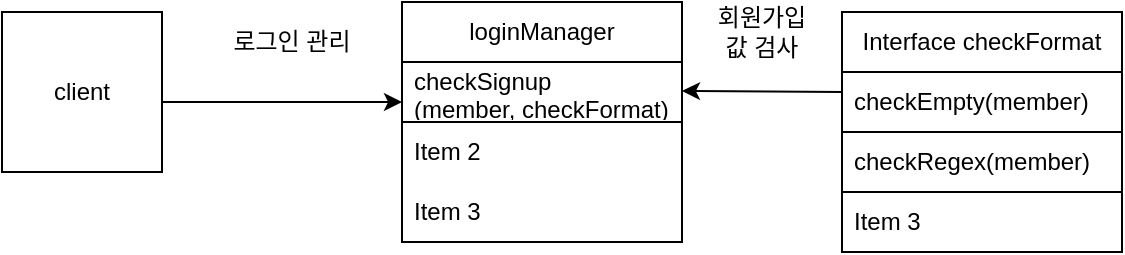 <mxfile version="20.8.3" type="github">
  <diagram id="NeCs39wI6BxZ36_T76BO" name="페이지-1">
    <mxGraphModel dx="1434" dy="739" grid="1" gridSize="10" guides="1" tooltips="1" connect="1" arrows="1" fold="1" page="1" pageScale="1" pageWidth="827" pageHeight="1169" math="0" shadow="0">
      <root>
        <mxCell id="0" />
        <mxCell id="1" parent="0" />
        <mxCell id="A49DSCVe-X59VMN3Lkft-1" value="client" style="whiteSpace=wrap;html=1;aspect=fixed;" vertex="1" parent="1">
          <mxGeometry x="20" y="585" width="80" height="80" as="geometry" />
        </mxCell>
        <mxCell id="A49DSCVe-X59VMN3Lkft-3" value="" style="endArrow=classic;html=1;rounded=0;" edge="1" parent="1">
          <mxGeometry width="50" height="50" relative="1" as="geometry">
            <mxPoint x="100" y="630" as="sourcePoint" />
            <mxPoint x="220" y="630" as="targetPoint" />
            <Array as="points">
              <mxPoint x="140" y="630" />
            </Array>
          </mxGeometry>
        </mxCell>
        <mxCell id="A49DSCVe-X59VMN3Lkft-6" value="로그인 관리" style="text;html=1;strokeColor=none;fillColor=none;align=center;verticalAlign=middle;whiteSpace=wrap;rounded=0;" vertex="1" parent="1">
          <mxGeometry x="130" y="585" width="70" height="30" as="geometry" />
        </mxCell>
        <mxCell id="A49DSCVe-X59VMN3Lkft-7" value="loginManager" style="swimlane;fontStyle=0;childLayout=stackLayout;horizontal=1;startSize=30;horizontalStack=0;resizeParent=1;resizeParentMax=0;resizeLast=0;collapsible=1;marginBottom=0;whiteSpace=wrap;html=1;" vertex="1" parent="1">
          <mxGeometry x="220" y="580" width="140" height="120" as="geometry" />
        </mxCell>
        <mxCell id="A49DSCVe-X59VMN3Lkft-8" value="checkSignup&lt;br&gt;(member, checkFormat)" style="text;strokeColor=default;fillColor=none;align=left;verticalAlign=middle;spacingLeft=4;spacingRight=4;overflow=hidden;points=[[0,0.5],[1,0.5]];portConstraint=eastwest;rotatable=0;whiteSpace=wrap;html=1;" vertex="1" parent="A49DSCVe-X59VMN3Lkft-7">
          <mxGeometry y="30" width="140" height="30" as="geometry" />
        </mxCell>
        <mxCell id="A49DSCVe-X59VMN3Lkft-9" value="Item 2" style="text;strokeColor=none;fillColor=none;align=left;verticalAlign=middle;spacingLeft=4;spacingRight=4;overflow=hidden;points=[[0,0.5],[1,0.5]];portConstraint=eastwest;rotatable=0;whiteSpace=wrap;html=1;" vertex="1" parent="A49DSCVe-X59VMN3Lkft-7">
          <mxGeometry y="60" width="140" height="30" as="geometry" />
        </mxCell>
        <mxCell id="A49DSCVe-X59VMN3Lkft-10" value="Item 3" style="text;strokeColor=none;fillColor=none;align=left;verticalAlign=middle;spacingLeft=4;spacingRight=4;overflow=hidden;points=[[0,0.5],[1,0.5]];portConstraint=eastwest;rotatable=0;whiteSpace=wrap;html=1;" vertex="1" parent="A49DSCVe-X59VMN3Lkft-7">
          <mxGeometry y="90" width="140" height="30" as="geometry" />
        </mxCell>
        <mxCell id="A49DSCVe-X59VMN3Lkft-11" value="" style="endArrow=classic;html=1;rounded=0;" edge="1" parent="1">
          <mxGeometry width="50" height="50" relative="1" as="geometry">
            <mxPoint x="440" y="625" as="sourcePoint" />
            <mxPoint x="360" y="624.5" as="targetPoint" />
          </mxGeometry>
        </mxCell>
        <mxCell id="A49DSCVe-X59VMN3Lkft-12" value="회원가입 값 검사" style="text;html=1;strokeColor=none;fillColor=none;align=center;verticalAlign=middle;whiteSpace=wrap;rounded=0;" vertex="1" parent="1">
          <mxGeometry x="370" y="580" width="60" height="30" as="geometry" />
        </mxCell>
        <mxCell id="A49DSCVe-X59VMN3Lkft-13" value="Interface checkFormat" style="swimlane;fontStyle=0;childLayout=stackLayout;horizontal=1;startSize=30;horizontalStack=0;resizeParent=1;resizeParentMax=0;resizeLast=0;collapsible=1;marginBottom=0;whiteSpace=wrap;html=1;strokeColor=default;" vertex="1" parent="1">
          <mxGeometry x="440" y="585" width="140" height="120" as="geometry">
            <mxRectangle x="440" y="585" width="60" height="30" as="alternateBounds" />
          </mxGeometry>
        </mxCell>
        <mxCell id="A49DSCVe-X59VMN3Lkft-14" value="checkEmpty(member)" style="text;strokeColor=default;fillColor=none;align=left;verticalAlign=middle;spacingLeft=4;spacingRight=4;overflow=hidden;points=[[0,0.5],[1,0.5]];portConstraint=eastwest;rotatable=0;whiteSpace=wrap;html=1;" vertex="1" parent="A49DSCVe-X59VMN3Lkft-13">
          <mxGeometry y="30" width="140" height="30" as="geometry" />
        </mxCell>
        <mxCell id="A49DSCVe-X59VMN3Lkft-15" value="checkRegex(member)" style="text;strokeColor=default;fillColor=none;align=left;verticalAlign=middle;spacingLeft=4;spacingRight=4;overflow=hidden;points=[[0,0.5],[1,0.5]];portConstraint=eastwest;rotatable=0;whiteSpace=wrap;html=1;" vertex="1" parent="A49DSCVe-X59VMN3Lkft-13">
          <mxGeometry y="60" width="140" height="30" as="geometry" />
        </mxCell>
        <mxCell id="A49DSCVe-X59VMN3Lkft-16" value="Item 3" style="text;strokeColor=none;fillColor=none;align=left;verticalAlign=middle;spacingLeft=4;spacingRight=4;overflow=hidden;points=[[0,0.5],[1,0.5]];portConstraint=eastwest;rotatable=0;whiteSpace=wrap;html=1;" vertex="1" parent="A49DSCVe-X59VMN3Lkft-13">
          <mxGeometry y="90" width="140" height="30" as="geometry" />
        </mxCell>
      </root>
    </mxGraphModel>
  </diagram>
</mxfile>
